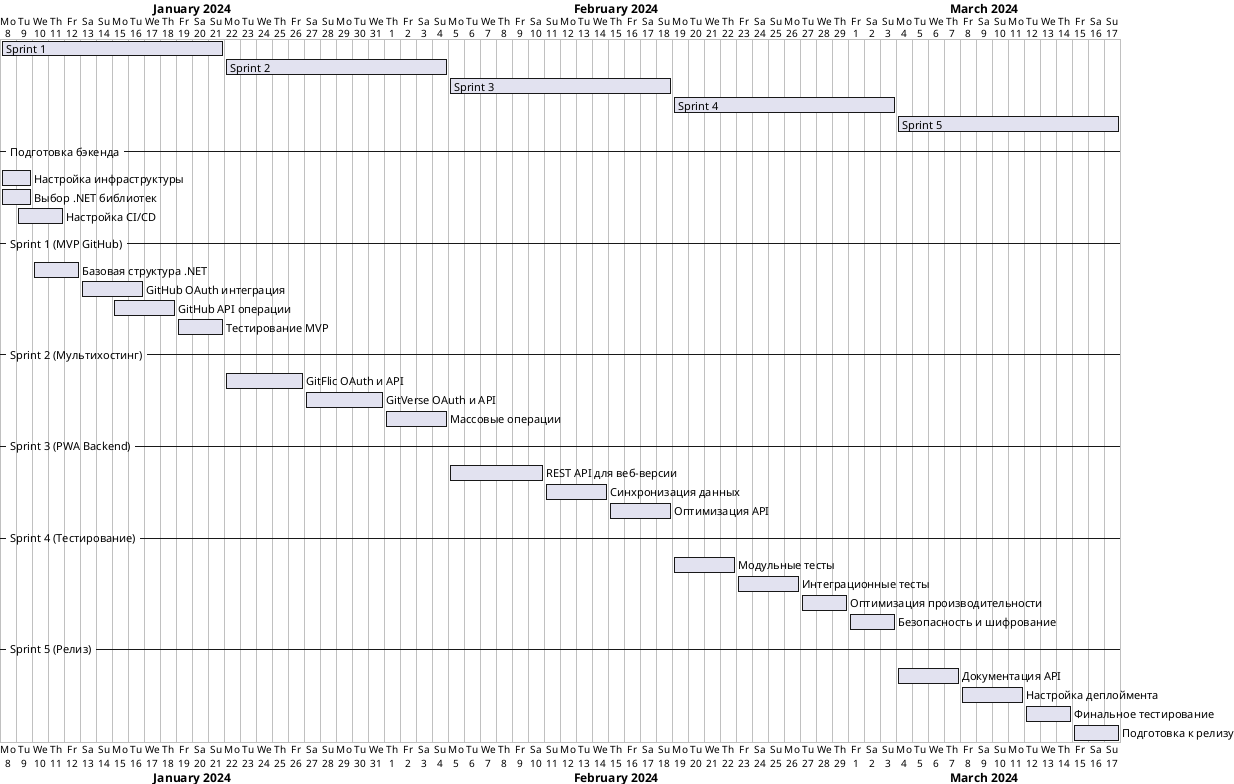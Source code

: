 @startgantt
project starts 2024-01-08

[Sprint 1] starts 2024-01-08 and lasts 14 days
[Sprint 2] starts 2024-01-22 and lasts 14 days
[Sprint 3] starts 2024-02-05 and lasts 14 days
[Sprint 4] starts 2024-02-19 and lasts 14 days
[Sprint 5] starts 2024-03-04 and lasts 14 days

-- Подготовка бэкенда --
[Настройка инфраструктуры] starts 2024-01-08 and lasts 2 days
[Выбор .NET библиотек] starts 2024-01-08 and lasts 2 days
[Настройка CI/CD] starts 2024-01-09 and lasts 3 days

-- Sprint 1 (MVP GitHub) --
[Базовая структура .NET] starts 2024-01-10 and lasts 3 days
[GitHub OAuth интеграция] starts 2024-01-13 and lasts 4 days
[GitHub API операции] starts 2024-01-15 and lasts 4 days
[Тестирование MVP] starts 2024-01-19 and lasts 3 days

-- Sprint 2 (Мультихостинг) --
[GitFlic OAuth и API] starts 2024-01-22 and lasts 5 days
[GitVerse OAuth и API] starts 2024-01-27 and lasts 5 days
[Массовые операции] starts 2024-02-01 and lasts 4 days

-- Sprint 3 (PWA Backend) --
[REST API для веб-версии] starts 2024-02-05 and lasts 6 days
[Синхронизация данных] starts 2024-02-11 and lasts 4 days
[Оптимизация API] starts 2024-02-15 and lasts 4 days

-- Sprint 4 (Тестирование) --
[Модульные тесты] starts 2024-02-19 and lasts 4 days
[Интеграционные тесты] starts 2024-02-23 and lasts 4 days
[Оптимизация производительности] starts 2024-02-27 and lasts 3 days
[Безопасность и шифрование] starts 2024-03-01 and lasts 3 days

-- Sprint 5 (Релиз) --
[Документация API] starts 2024-03-04 and lasts 4 days
[Настройка деплоймента] starts 2024-03-08 and lasts 4 days
[Финальное тестирование] starts 2024-03-12 and lasts 3 days
[Подготовка к релизу] starts 2024-03-15 and lasts 3 days

@endgantt

@startgantt
project starts 2024-01-08

[Sprint 1] starts 2024-01-08 and lasts 5 days
[Sprint 2] starts 2024-01-15 and lasts 5 days
[Sprint 3] starts 2024-01-22 and lasts 5 days

-- Подготовка фронтенда --
[Анализ Avalonia UI] starts 2024-01-08 and ends 2024-01-08
[Прототипирование UI] starts 2024-01-08 and ends 2024-01-08

-- Sprint 1 (MVP Frontend) --
[Базовый UI каркас] starts 2024-01-09 and lasts 1 days
[Авторизация UI] starts 2024-01-10 and lasts 2 days
[Список репозиториев] starts 2024-01-11 and lasts 1 days
[Базовые операции UI] starts 2024-01-12 and lasts 1 days

-- Sprint 2 (Frontend) --
[Мультихостинг UI] starts 2024-01-15 and lasts 2 days
[Фильтры и поиск] starts 2024-01-17 and lasts 2 days
[UI массовых операций] starts 2024-01-19 and lasts 1 days

-- Sprint 3 (Frontend) --
[UX оптимизация] starts 2024-01-22 and lasts 2 days
[Тестирование UI/UX] starts 2024-01-24 and lasts 1 days
[Документация UI] starts 2024-01-25 and lasts 1 days
[Подготовка к релизу] starts 2024-01-26 and lasts 1 days

@endgantt 